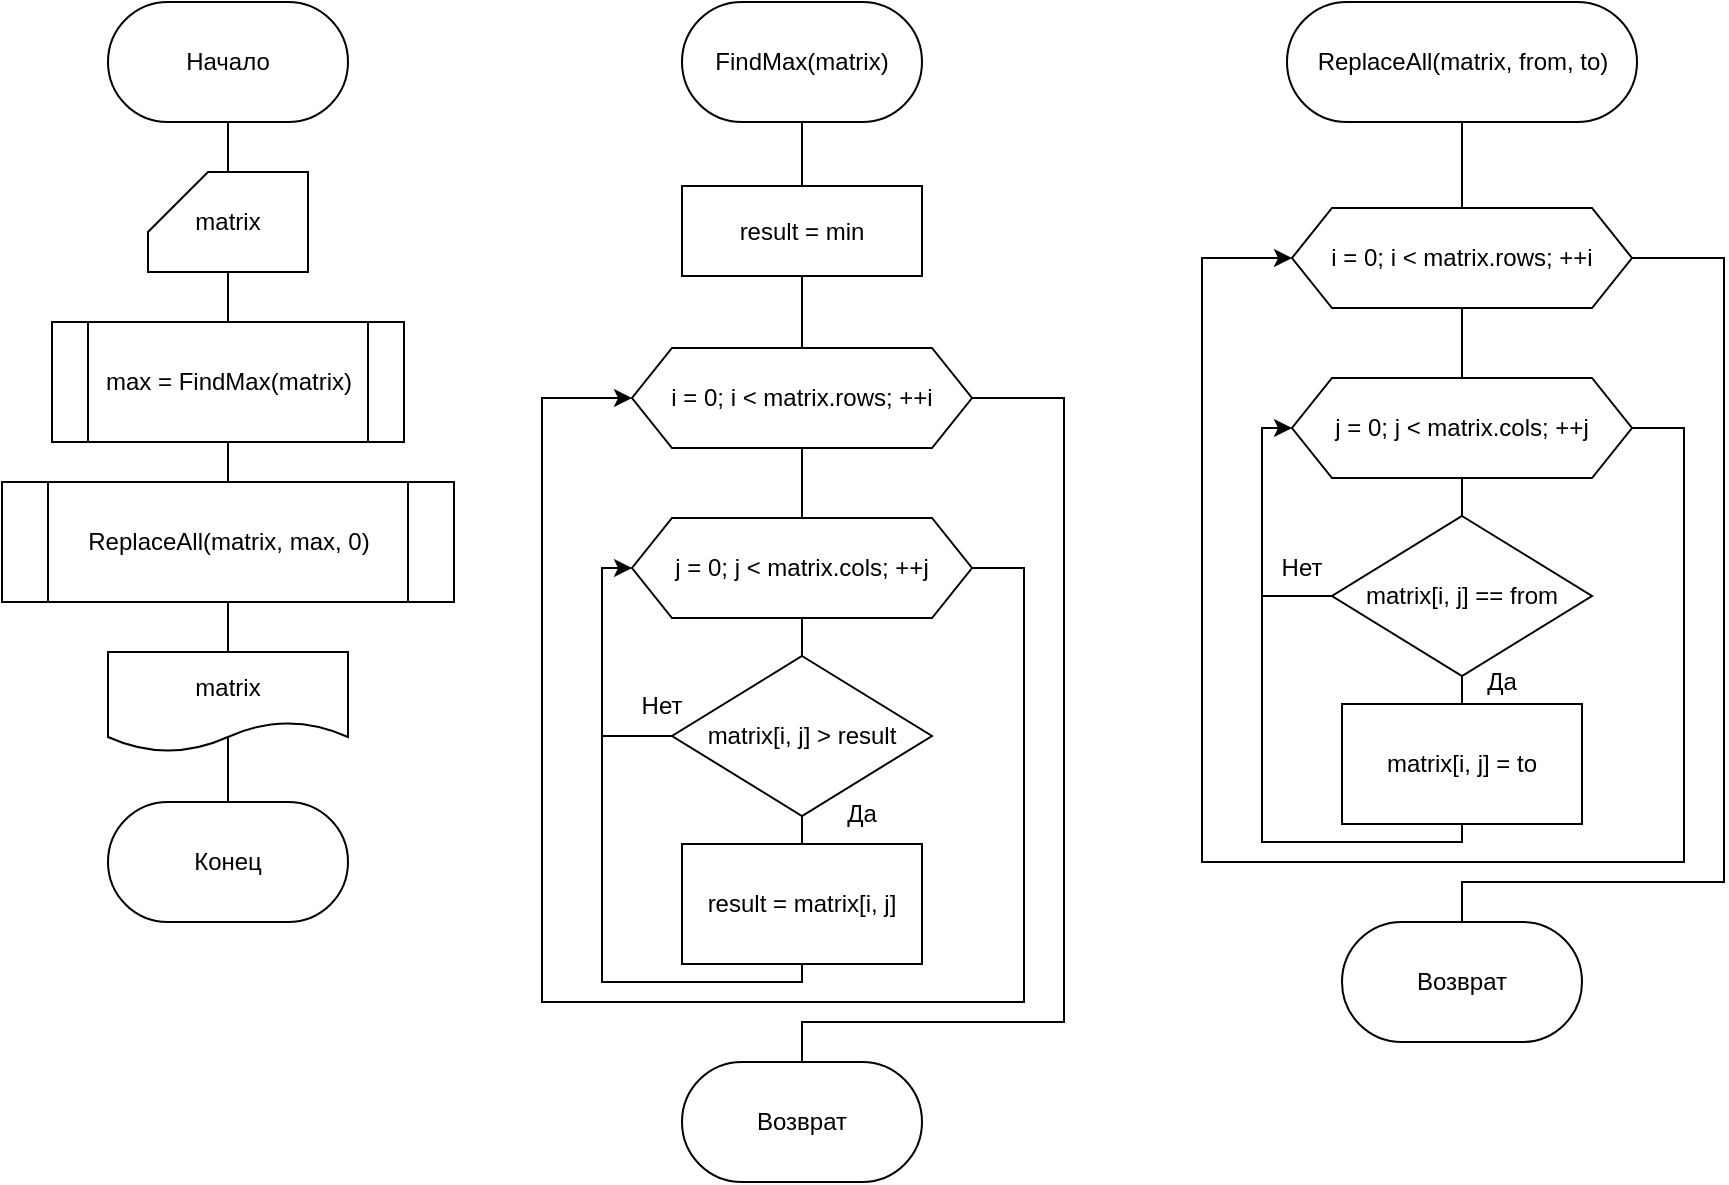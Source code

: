 <mxfile version="24.7.13">
  <diagram name="Страница — 1" id="K_wR6qmZmZ9thq4sVDPv">
    <mxGraphModel dx="901" dy="525" grid="1" gridSize="10" guides="1" tooltips="1" connect="1" arrows="1" fold="1" page="1" pageScale="1" pageWidth="827" pageHeight="1169" math="0" shadow="0">
      <root>
        <mxCell id="0" />
        <mxCell id="1" parent="0" />
        <mxCell id="xpduPWBIZ8dIsGjhbCXD-1" value="Начало" style="rounded=1;whiteSpace=wrap;html=1;arcSize=50;" parent="1" vertex="1">
          <mxGeometry x="93" y="50" width="120" height="60" as="geometry" />
        </mxCell>
        <mxCell id="xpduPWBIZ8dIsGjhbCXD-2" value="Конец" style="rounded=1;whiteSpace=wrap;html=1;arcSize=50;" parent="1" vertex="1">
          <mxGeometry x="93" y="450" width="120" height="60" as="geometry" />
        </mxCell>
        <mxCell id="Q0wWZ1WKOyfi1GNpImiG-17" style="edgeStyle=orthogonalEdgeStyle;rounded=0;orthogonalLoop=1;jettySize=auto;html=1;exitX=0.5;exitY=1;exitDx=0;exitDy=0;exitPerimeter=0;entryX=0.5;entryY=0;entryDx=0;entryDy=0;endArrow=none;endFill=0;" parent="1" source="xpduPWBIZ8dIsGjhbCXD-3" target="xpduPWBIZ8dIsGjhbCXD-5" edge="1">
          <mxGeometry relative="1" as="geometry" />
        </mxCell>
        <mxCell id="xpduPWBIZ8dIsGjhbCXD-3" value="matrix" style="shape=card;whiteSpace=wrap;html=1;" parent="1" vertex="1">
          <mxGeometry x="113" y="135" width="80" height="50" as="geometry" />
        </mxCell>
        <mxCell id="Q0wWZ1WKOyfi1GNpImiG-20" style="edgeStyle=orthogonalEdgeStyle;rounded=0;orthogonalLoop=1;jettySize=auto;html=1;entryX=0.5;entryY=0;entryDx=0;entryDy=0;exitX=0.512;exitY=0.795;exitDx=0;exitDy=0;exitPerimeter=0;endArrow=none;endFill=0;" parent="1" source="xpduPWBIZ8dIsGjhbCXD-4" target="xpduPWBIZ8dIsGjhbCXD-2" edge="1">
          <mxGeometry relative="1" as="geometry" />
        </mxCell>
        <mxCell id="xpduPWBIZ8dIsGjhbCXD-4" value="matrix" style="shape=document;whiteSpace=wrap;html=1;boundedLbl=1;" parent="1" vertex="1">
          <mxGeometry x="93" y="375" width="120" height="50" as="geometry" />
        </mxCell>
        <mxCell id="Q0wWZ1WKOyfi1GNpImiG-18" style="edgeStyle=orthogonalEdgeStyle;rounded=0;orthogonalLoop=1;jettySize=auto;html=1;exitX=0.5;exitY=1;exitDx=0;exitDy=0;entryX=0.5;entryY=0;entryDx=0;entryDy=0;endArrow=none;endFill=0;" parent="1" source="xpduPWBIZ8dIsGjhbCXD-5" target="xpduPWBIZ8dIsGjhbCXD-6" edge="1">
          <mxGeometry relative="1" as="geometry" />
        </mxCell>
        <mxCell id="xpduPWBIZ8dIsGjhbCXD-5" value="max = FindMax(matrix)" style="shape=process;whiteSpace=wrap;html=1;backgroundOutline=1;" parent="1" vertex="1">
          <mxGeometry x="65" y="210" width="176" height="60" as="geometry" />
        </mxCell>
        <mxCell id="Q0wWZ1WKOyfi1GNpImiG-19" style="edgeStyle=orthogonalEdgeStyle;rounded=0;orthogonalLoop=1;jettySize=auto;html=1;exitX=0.5;exitY=1;exitDx=0;exitDy=0;entryX=0.5;entryY=0;entryDx=0;entryDy=0;endArrow=none;endFill=0;" parent="1" source="xpduPWBIZ8dIsGjhbCXD-6" target="xpduPWBIZ8dIsGjhbCXD-4" edge="1">
          <mxGeometry relative="1" as="geometry" />
        </mxCell>
        <mxCell id="xpduPWBIZ8dIsGjhbCXD-6" value="ReplaceAll(matrix, max, 0)" style="shape=process;whiteSpace=wrap;html=1;backgroundOutline=1;" parent="1" vertex="1">
          <mxGeometry x="40" y="290" width="226" height="60" as="geometry" />
        </mxCell>
        <mxCell id="Q0wWZ1WKOyfi1GNpImiG-21" style="edgeStyle=orthogonalEdgeStyle;rounded=0;orthogonalLoop=1;jettySize=auto;html=1;exitX=0.5;exitY=1;exitDx=0;exitDy=0;entryX=0.5;entryY=0;entryDx=0;entryDy=0;endArrow=none;endFill=0;" parent="1" source="Q0wWZ1WKOyfi1GNpImiG-1" target="Q0wWZ1WKOyfi1GNpImiG-4" edge="1">
          <mxGeometry relative="1" as="geometry" />
        </mxCell>
        <mxCell id="Q0wWZ1WKOyfi1GNpImiG-1" value="FindMax(matrix)" style="rounded=1;whiteSpace=wrap;html=1;arcSize=50;" parent="1" vertex="1">
          <mxGeometry x="380" y="50" width="120" height="60" as="geometry" />
        </mxCell>
        <mxCell id="Q0wWZ1WKOyfi1GNpImiG-2" value="Возврат" style="rounded=1;whiteSpace=wrap;html=1;arcSize=50;" parent="1" vertex="1">
          <mxGeometry x="380" y="580" width="120" height="60" as="geometry" />
        </mxCell>
        <mxCell id="Q0wWZ1WKOyfi1GNpImiG-24" style="edgeStyle=orthogonalEdgeStyle;rounded=0;orthogonalLoop=1;jettySize=auto;html=1;exitX=0.5;exitY=1;exitDx=0;exitDy=0;entryX=0.5;entryY=0;entryDx=0;entryDy=0;endArrow=none;endFill=0;" parent="1" source="Q0wWZ1WKOyfi1GNpImiG-3" target="Q0wWZ1WKOyfi1GNpImiG-8" edge="1">
          <mxGeometry relative="1" as="geometry" />
        </mxCell>
        <mxCell id="Q0wWZ1WKOyfi1GNpImiG-32" style="edgeStyle=orthogonalEdgeStyle;rounded=0;orthogonalLoop=1;jettySize=auto;html=1;exitX=1;exitY=0.5;exitDx=0;exitDy=0;entryX=0.5;entryY=0;entryDx=0;entryDy=0;endArrow=none;endFill=0;" parent="1" source="Q0wWZ1WKOyfi1GNpImiG-3" target="Q0wWZ1WKOyfi1GNpImiG-2" edge="1">
          <mxGeometry relative="1" as="geometry">
            <mxPoint x="570" y="580" as="targetPoint" />
            <Array as="points">
              <mxPoint x="571" y="248" />
              <mxPoint x="571" y="560" />
              <mxPoint x="440" y="560" />
            </Array>
          </mxGeometry>
        </mxCell>
        <mxCell id="Q0wWZ1WKOyfi1GNpImiG-3" value="i = 0; i &amp;lt; matrix.rows; ++i" style="shape=hexagon;perimeter=hexagonPerimeter2;whiteSpace=wrap;html=1;fixedSize=1;" parent="1" vertex="1">
          <mxGeometry x="355" y="223" width="170" height="50" as="geometry" />
        </mxCell>
        <mxCell id="Q0wWZ1WKOyfi1GNpImiG-23" style="edgeStyle=orthogonalEdgeStyle;rounded=0;orthogonalLoop=1;jettySize=auto;html=1;exitX=0.5;exitY=1;exitDx=0;exitDy=0;entryX=0.5;entryY=0;entryDx=0;entryDy=0;endArrow=none;endFill=0;" parent="1" source="Q0wWZ1WKOyfi1GNpImiG-4" target="Q0wWZ1WKOyfi1GNpImiG-3" edge="1">
          <mxGeometry relative="1" as="geometry" />
        </mxCell>
        <mxCell id="Q0wWZ1WKOyfi1GNpImiG-4" value="result = min" style="rounded=0;whiteSpace=wrap;html=1;" parent="1" vertex="1">
          <mxGeometry x="380" y="142" width="120" height="45" as="geometry" />
        </mxCell>
        <mxCell id="Q0wWZ1WKOyfi1GNpImiG-26" style="edgeStyle=orthogonalEdgeStyle;rounded=0;orthogonalLoop=1;jettySize=auto;html=1;exitX=0.5;exitY=1;exitDx=0;exitDy=0;entryX=0.5;entryY=0;entryDx=0;entryDy=0;endArrow=none;endFill=0;" parent="1" source="Q0wWZ1WKOyfi1GNpImiG-6" target="Q0wWZ1WKOyfi1GNpImiG-7" edge="1">
          <mxGeometry relative="1" as="geometry" />
        </mxCell>
        <mxCell id="Q0wWZ1WKOyfi1GNpImiG-27" style="edgeStyle=orthogonalEdgeStyle;rounded=0;orthogonalLoop=1;jettySize=auto;html=1;exitX=0;exitY=0.5;exitDx=0;exitDy=0;entryX=0;entryY=0.5;entryDx=0;entryDy=0;" parent="1" source="Q0wWZ1WKOyfi1GNpImiG-6" edge="1" target="Q0wWZ1WKOyfi1GNpImiG-8">
          <mxGeometry relative="1" as="geometry">
            <mxPoint x="440" y="290" as="targetPoint" />
            <Array as="points">
              <mxPoint x="340" y="417" />
              <mxPoint x="340" y="333" />
            </Array>
          </mxGeometry>
        </mxCell>
        <mxCell id="Q0wWZ1WKOyfi1GNpImiG-6" value="matrix[i, j] &amp;gt; result" style="rhombus;whiteSpace=wrap;html=1;" parent="1" vertex="1">
          <mxGeometry x="375" y="377" width="130" height="80" as="geometry" />
        </mxCell>
        <mxCell id="Q0wWZ1WKOyfi1GNpImiG-29" style="edgeStyle=orthogonalEdgeStyle;rounded=0;orthogonalLoop=1;jettySize=auto;html=1;exitX=0.5;exitY=1;exitDx=0;exitDy=0;endArrow=none;endFill=0;" parent="1" source="Q0wWZ1WKOyfi1GNpImiG-7" edge="1">
          <mxGeometry relative="1" as="geometry">
            <mxPoint x="340" y="410" as="targetPoint" />
            <Array as="points">
              <mxPoint x="440" y="540" />
              <mxPoint x="340" y="540" />
            </Array>
          </mxGeometry>
        </mxCell>
        <mxCell id="Q0wWZ1WKOyfi1GNpImiG-7" value="result = matrix[i, j]" style="rounded=0;whiteSpace=wrap;html=1;" parent="1" vertex="1">
          <mxGeometry x="380" y="471" width="120" height="60" as="geometry" />
        </mxCell>
        <mxCell id="Q0wWZ1WKOyfi1GNpImiG-25" style="edgeStyle=orthogonalEdgeStyle;rounded=0;orthogonalLoop=1;jettySize=auto;html=1;exitX=0.5;exitY=1;exitDx=0;exitDy=0;entryX=0.5;entryY=0;entryDx=0;entryDy=0;endArrow=none;endFill=0;" parent="1" source="Q0wWZ1WKOyfi1GNpImiG-8" target="Q0wWZ1WKOyfi1GNpImiG-6" edge="1">
          <mxGeometry relative="1" as="geometry" />
        </mxCell>
        <mxCell id="Q0wWZ1WKOyfi1GNpImiG-30" style="edgeStyle=orthogonalEdgeStyle;rounded=0;orthogonalLoop=1;jettySize=auto;html=1;exitX=1;exitY=0.5;exitDx=0;exitDy=0;entryX=0;entryY=0.5;entryDx=0;entryDy=0;" parent="1" source="Q0wWZ1WKOyfi1GNpImiG-8" edge="1" target="Q0wWZ1WKOyfi1GNpImiG-3">
          <mxGeometry relative="1" as="geometry">
            <mxPoint x="440" y="200" as="targetPoint" />
            <Array as="points">
              <mxPoint x="551" y="333" />
              <mxPoint x="551" y="550" />
              <mxPoint x="310" y="550" />
              <mxPoint x="310" y="248" />
            </Array>
          </mxGeometry>
        </mxCell>
        <mxCell id="Q0wWZ1WKOyfi1GNpImiG-8" value="j = 0; j &amp;lt; matrix.cols; ++j" style="shape=hexagon;perimeter=hexagonPerimeter2;whiteSpace=wrap;html=1;fixedSize=1;" parent="1" vertex="1">
          <mxGeometry x="355" y="308" width="170" height="50" as="geometry" />
        </mxCell>
        <mxCell id="Q0wWZ1WKOyfi1GNpImiG-45" style="edgeStyle=orthogonalEdgeStyle;rounded=0;orthogonalLoop=1;jettySize=auto;html=1;exitX=0.5;exitY=1;exitDx=0;exitDy=0;entryX=0.5;entryY=0;entryDx=0;entryDy=0;endArrow=none;endFill=0;" parent="1" source="Q0wWZ1WKOyfi1GNpImiG-9" target="Q0wWZ1WKOyfi1GNpImiG-36" edge="1">
          <mxGeometry relative="1" as="geometry" />
        </mxCell>
        <mxCell id="Q0wWZ1WKOyfi1GNpImiG-9" value="ReplaceAll(matrix, from, to)" style="rounded=1;whiteSpace=wrap;html=1;arcSize=50;" parent="1" vertex="1">
          <mxGeometry x="682.5" y="50" width="175" height="60" as="geometry" />
        </mxCell>
        <mxCell id="Q0wWZ1WKOyfi1GNpImiG-16" style="edgeStyle=orthogonalEdgeStyle;rounded=0;orthogonalLoop=1;jettySize=auto;html=1;exitX=0.5;exitY=1;exitDx=0;exitDy=0;entryX=0.5;entryY=0;entryDx=0;entryDy=0;entryPerimeter=0;endArrow=none;endFill=0;" parent="1" source="xpduPWBIZ8dIsGjhbCXD-1" target="xpduPWBIZ8dIsGjhbCXD-3" edge="1">
          <mxGeometry relative="1" as="geometry" />
        </mxCell>
        <mxCell id="Q0wWZ1WKOyfi1GNpImiG-33" value="Возврат" style="rounded=1;whiteSpace=wrap;html=1;arcSize=50;" parent="1" vertex="1">
          <mxGeometry x="710" y="510" width="120" height="60" as="geometry" />
        </mxCell>
        <mxCell id="Q0wWZ1WKOyfi1GNpImiG-34" style="edgeStyle=orthogonalEdgeStyle;rounded=0;orthogonalLoop=1;jettySize=auto;html=1;exitX=0.5;exitY=1;exitDx=0;exitDy=0;entryX=0.5;entryY=0;entryDx=0;entryDy=0;endArrow=none;endFill=0;" parent="1" source="Q0wWZ1WKOyfi1GNpImiG-36" target="Q0wWZ1WKOyfi1GNpImiG-44" edge="1">
          <mxGeometry relative="1" as="geometry" />
        </mxCell>
        <mxCell id="Q0wWZ1WKOyfi1GNpImiG-35" style="edgeStyle=orthogonalEdgeStyle;rounded=0;orthogonalLoop=1;jettySize=auto;html=1;exitX=1;exitY=0.5;exitDx=0;exitDy=0;entryX=0.5;entryY=0;entryDx=0;entryDy=0;endArrow=none;endFill=0;" parent="1" source="Q0wWZ1WKOyfi1GNpImiG-36" target="Q0wWZ1WKOyfi1GNpImiG-33" edge="1">
          <mxGeometry relative="1" as="geometry">
            <mxPoint x="900" y="510" as="targetPoint" />
            <Array as="points">
              <mxPoint x="901" y="178" />
              <mxPoint x="901" y="490" />
              <mxPoint x="770" y="490" />
            </Array>
          </mxGeometry>
        </mxCell>
        <mxCell id="Q0wWZ1WKOyfi1GNpImiG-36" value="i = 0; i &amp;lt; matrix.rows; ++i" style="shape=hexagon;perimeter=hexagonPerimeter2;whiteSpace=wrap;html=1;fixedSize=1;" parent="1" vertex="1">
          <mxGeometry x="685" y="153" width="170" height="50" as="geometry" />
        </mxCell>
        <mxCell id="Q0wWZ1WKOyfi1GNpImiG-37" style="edgeStyle=orthogonalEdgeStyle;rounded=0;orthogonalLoop=1;jettySize=auto;html=1;exitX=0.5;exitY=1;exitDx=0;exitDy=0;entryX=0.5;entryY=0;entryDx=0;entryDy=0;endArrow=none;endFill=0;" parent="1" source="Q0wWZ1WKOyfi1GNpImiG-39" target="Q0wWZ1WKOyfi1GNpImiG-41" edge="1">
          <mxGeometry relative="1" as="geometry" />
        </mxCell>
        <mxCell id="Q0wWZ1WKOyfi1GNpImiG-38" style="edgeStyle=orthogonalEdgeStyle;rounded=0;orthogonalLoop=1;jettySize=auto;html=1;exitX=0;exitY=0.5;exitDx=0;exitDy=0;entryX=0;entryY=0.5;entryDx=0;entryDy=0;" parent="1" source="Q0wWZ1WKOyfi1GNpImiG-39" edge="1" target="Q0wWZ1WKOyfi1GNpImiG-44">
          <mxGeometry relative="1" as="geometry">
            <mxPoint x="770" y="220" as="targetPoint" />
            <Array as="points">
              <mxPoint x="670" y="347" />
              <mxPoint x="670" y="263" />
            </Array>
          </mxGeometry>
        </mxCell>
        <mxCell id="Q0wWZ1WKOyfi1GNpImiG-39" value="matrix[i, j] == from" style="rhombus;whiteSpace=wrap;html=1;" parent="1" vertex="1">
          <mxGeometry x="705" y="307" width="130" height="80" as="geometry" />
        </mxCell>
        <mxCell id="Q0wWZ1WKOyfi1GNpImiG-40" style="edgeStyle=orthogonalEdgeStyle;rounded=0;orthogonalLoop=1;jettySize=auto;html=1;exitX=0.5;exitY=1;exitDx=0;exitDy=0;endArrow=none;endFill=0;" parent="1" source="Q0wWZ1WKOyfi1GNpImiG-41" edge="1">
          <mxGeometry relative="1" as="geometry">
            <mxPoint x="670" y="340" as="targetPoint" />
            <Array as="points">
              <mxPoint x="770" y="470" />
              <mxPoint x="670" y="470" />
            </Array>
          </mxGeometry>
        </mxCell>
        <mxCell id="Q0wWZ1WKOyfi1GNpImiG-41" value="matrix[i, j] = to" style="rounded=0;whiteSpace=wrap;html=1;" parent="1" vertex="1">
          <mxGeometry x="710" y="401" width="120" height="60" as="geometry" />
        </mxCell>
        <mxCell id="Q0wWZ1WKOyfi1GNpImiG-42" style="edgeStyle=orthogonalEdgeStyle;rounded=0;orthogonalLoop=1;jettySize=auto;html=1;exitX=0.5;exitY=1;exitDx=0;exitDy=0;entryX=0.5;entryY=0;entryDx=0;entryDy=0;endArrow=none;endFill=0;" parent="1" source="Q0wWZ1WKOyfi1GNpImiG-44" target="Q0wWZ1WKOyfi1GNpImiG-39" edge="1">
          <mxGeometry relative="1" as="geometry" />
        </mxCell>
        <mxCell id="Q0wWZ1WKOyfi1GNpImiG-43" style="edgeStyle=orthogonalEdgeStyle;rounded=0;orthogonalLoop=1;jettySize=auto;html=1;exitX=1;exitY=0.5;exitDx=0;exitDy=0;entryX=0;entryY=0.5;entryDx=0;entryDy=0;" parent="1" source="Q0wWZ1WKOyfi1GNpImiG-44" edge="1" target="Q0wWZ1WKOyfi1GNpImiG-36">
          <mxGeometry relative="1" as="geometry">
            <mxPoint x="770" y="130" as="targetPoint" />
            <Array as="points">
              <mxPoint x="881" y="263" />
              <mxPoint x="881" y="480" />
              <mxPoint x="640" y="480" />
              <mxPoint x="640" y="178" />
            </Array>
          </mxGeometry>
        </mxCell>
        <mxCell id="Q0wWZ1WKOyfi1GNpImiG-44" value="j = 0; j &amp;lt; matrix.cols; ++j" style="shape=hexagon;perimeter=hexagonPerimeter2;whiteSpace=wrap;html=1;fixedSize=1;" parent="1" vertex="1">
          <mxGeometry x="685" y="238" width="170" height="50" as="geometry" />
        </mxCell>
        <mxCell id="Q0wWZ1WKOyfi1GNpImiG-46" value="Да" style="text;html=1;align=center;verticalAlign=middle;whiteSpace=wrap;rounded=0;" parent="1" vertex="1">
          <mxGeometry x="440" y="441" width="60" height="30" as="geometry" />
        </mxCell>
        <mxCell id="Q0wWZ1WKOyfi1GNpImiG-47" value="Нет" style="text;html=1;align=center;verticalAlign=middle;whiteSpace=wrap;rounded=0;" parent="1" vertex="1">
          <mxGeometry x="340" y="387" width="60" height="30" as="geometry" />
        </mxCell>
        <mxCell id="Q0wWZ1WKOyfi1GNpImiG-48" value="Да" style="text;html=1;align=center;verticalAlign=middle;whiteSpace=wrap;rounded=0;" parent="1" vertex="1">
          <mxGeometry x="760" y="375" width="60" height="30" as="geometry" />
        </mxCell>
        <mxCell id="Q0wWZ1WKOyfi1GNpImiG-49" value="Нет" style="text;html=1;align=center;verticalAlign=middle;whiteSpace=wrap;rounded=0;" parent="1" vertex="1">
          <mxGeometry x="660" y="318" width="60" height="30" as="geometry" />
        </mxCell>
      </root>
    </mxGraphModel>
  </diagram>
</mxfile>

